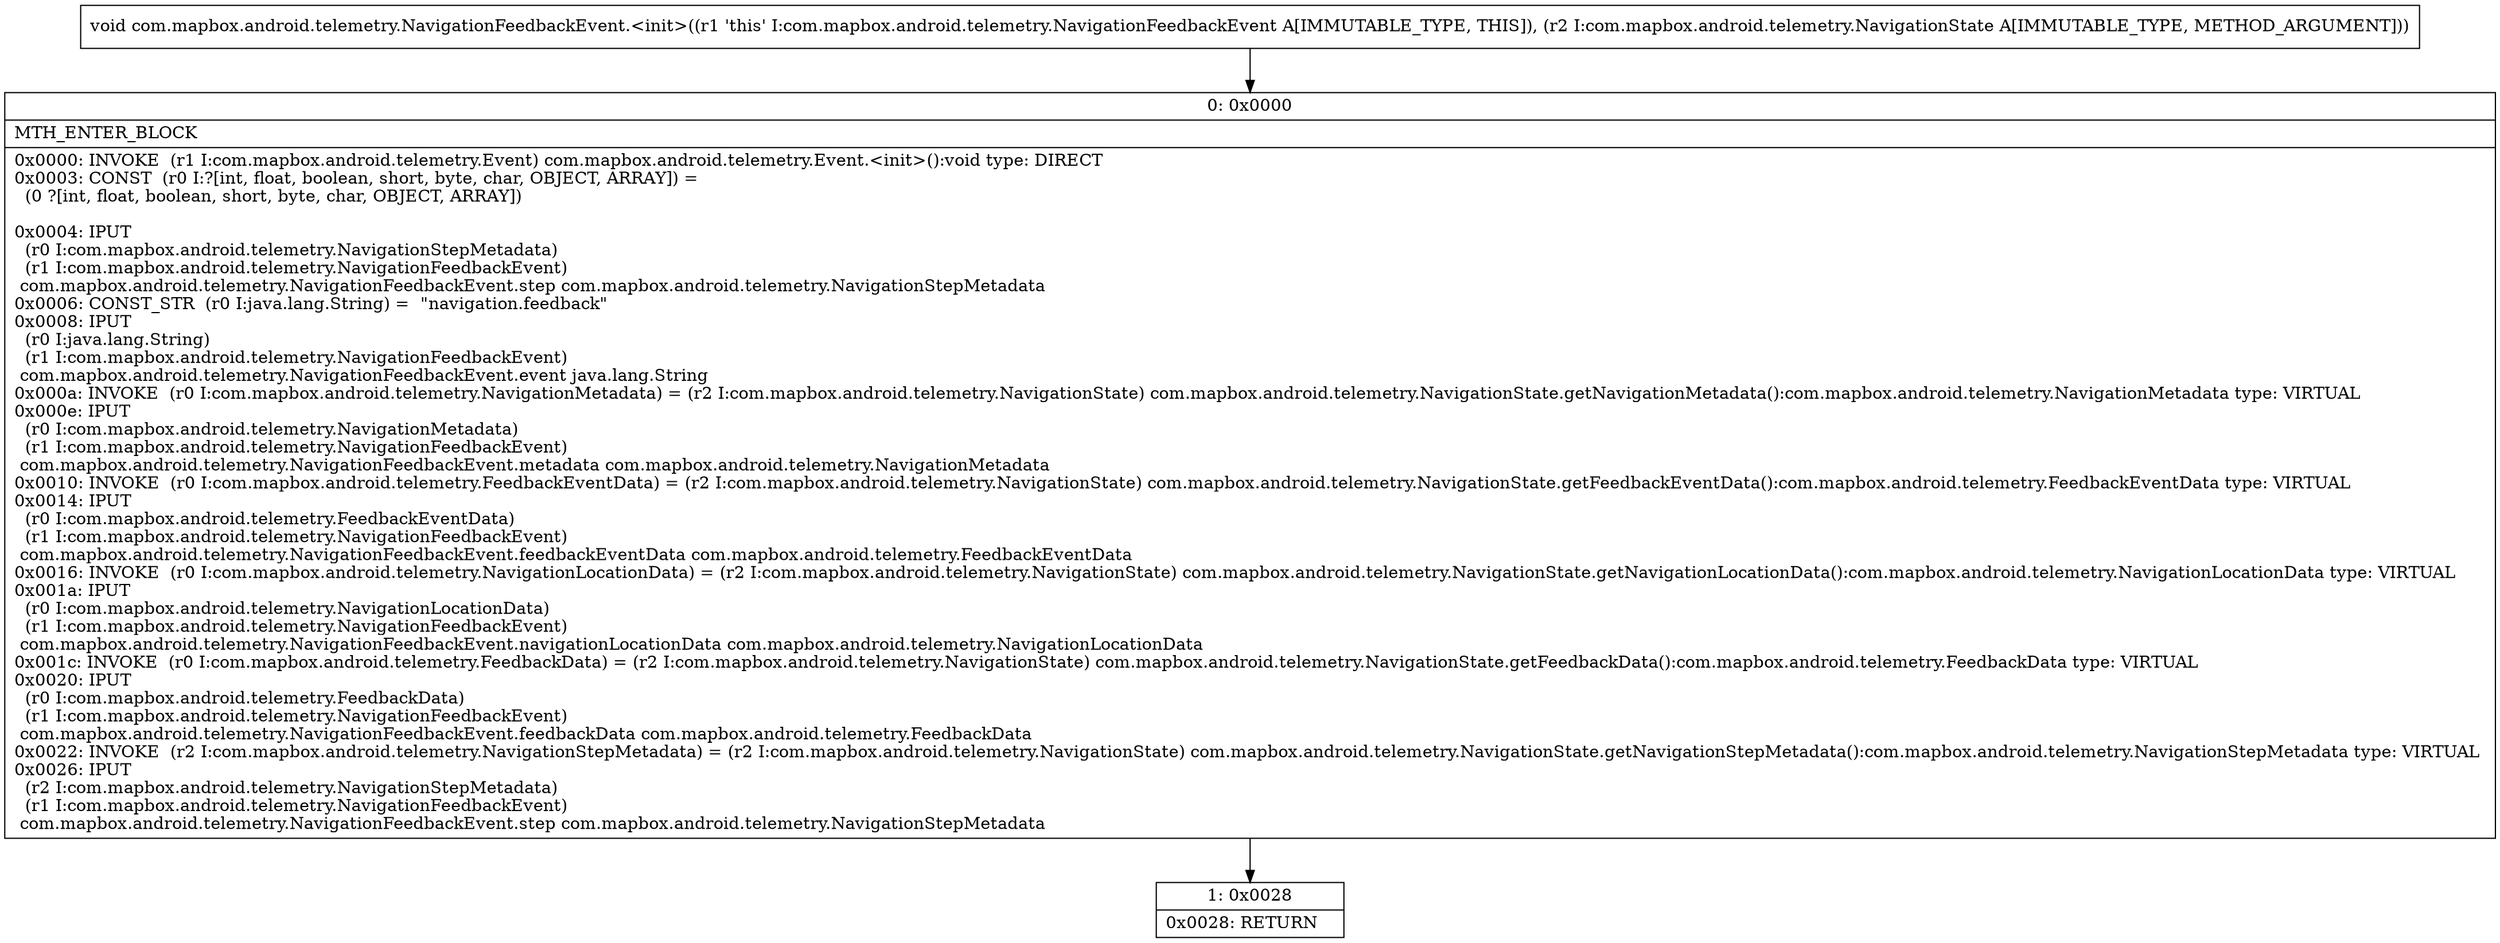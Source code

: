 digraph "CFG forcom.mapbox.android.telemetry.NavigationFeedbackEvent.\<init\>(Lcom\/mapbox\/android\/telemetry\/NavigationState;)V" {
Node_0 [shape=record,label="{0\:\ 0x0000|MTH_ENTER_BLOCK\l|0x0000: INVOKE  (r1 I:com.mapbox.android.telemetry.Event) com.mapbox.android.telemetry.Event.\<init\>():void type: DIRECT \l0x0003: CONST  (r0 I:?[int, float, boolean, short, byte, char, OBJECT, ARRAY]) = \l  (0 ?[int, float, boolean, short, byte, char, OBJECT, ARRAY])\l \l0x0004: IPUT  \l  (r0 I:com.mapbox.android.telemetry.NavigationStepMetadata)\l  (r1 I:com.mapbox.android.telemetry.NavigationFeedbackEvent)\l com.mapbox.android.telemetry.NavigationFeedbackEvent.step com.mapbox.android.telemetry.NavigationStepMetadata \l0x0006: CONST_STR  (r0 I:java.lang.String) =  \"navigation.feedback\" \l0x0008: IPUT  \l  (r0 I:java.lang.String)\l  (r1 I:com.mapbox.android.telemetry.NavigationFeedbackEvent)\l com.mapbox.android.telemetry.NavigationFeedbackEvent.event java.lang.String \l0x000a: INVOKE  (r0 I:com.mapbox.android.telemetry.NavigationMetadata) = (r2 I:com.mapbox.android.telemetry.NavigationState) com.mapbox.android.telemetry.NavigationState.getNavigationMetadata():com.mapbox.android.telemetry.NavigationMetadata type: VIRTUAL \l0x000e: IPUT  \l  (r0 I:com.mapbox.android.telemetry.NavigationMetadata)\l  (r1 I:com.mapbox.android.telemetry.NavigationFeedbackEvent)\l com.mapbox.android.telemetry.NavigationFeedbackEvent.metadata com.mapbox.android.telemetry.NavigationMetadata \l0x0010: INVOKE  (r0 I:com.mapbox.android.telemetry.FeedbackEventData) = (r2 I:com.mapbox.android.telemetry.NavigationState) com.mapbox.android.telemetry.NavigationState.getFeedbackEventData():com.mapbox.android.telemetry.FeedbackEventData type: VIRTUAL \l0x0014: IPUT  \l  (r0 I:com.mapbox.android.telemetry.FeedbackEventData)\l  (r1 I:com.mapbox.android.telemetry.NavigationFeedbackEvent)\l com.mapbox.android.telemetry.NavigationFeedbackEvent.feedbackEventData com.mapbox.android.telemetry.FeedbackEventData \l0x0016: INVOKE  (r0 I:com.mapbox.android.telemetry.NavigationLocationData) = (r2 I:com.mapbox.android.telemetry.NavigationState) com.mapbox.android.telemetry.NavigationState.getNavigationLocationData():com.mapbox.android.telemetry.NavigationLocationData type: VIRTUAL \l0x001a: IPUT  \l  (r0 I:com.mapbox.android.telemetry.NavigationLocationData)\l  (r1 I:com.mapbox.android.telemetry.NavigationFeedbackEvent)\l com.mapbox.android.telemetry.NavigationFeedbackEvent.navigationLocationData com.mapbox.android.telemetry.NavigationLocationData \l0x001c: INVOKE  (r0 I:com.mapbox.android.telemetry.FeedbackData) = (r2 I:com.mapbox.android.telemetry.NavigationState) com.mapbox.android.telemetry.NavigationState.getFeedbackData():com.mapbox.android.telemetry.FeedbackData type: VIRTUAL \l0x0020: IPUT  \l  (r0 I:com.mapbox.android.telemetry.FeedbackData)\l  (r1 I:com.mapbox.android.telemetry.NavigationFeedbackEvent)\l com.mapbox.android.telemetry.NavigationFeedbackEvent.feedbackData com.mapbox.android.telemetry.FeedbackData \l0x0022: INVOKE  (r2 I:com.mapbox.android.telemetry.NavigationStepMetadata) = (r2 I:com.mapbox.android.telemetry.NavigationState) com.mapbox.android.telemetry.NavigationState.getNavigationStepMetadata():com.mapbox.android.telemetry.NavigationStepMetadata type: VIRTUAL \l0x0026: IPUT  \l  (r2 I:com.mapbox.android.telemetry.NavigationStepMetadata)\l  (r1 I:com.mapbox.android.telemetry.NavigationFeedbackEvent)\l com.mapbox.android.telemetry.NavigationFeedbackEvent.step com.mapbox.android.telemetry.NavigationStepMetadata \l}"];
Node_1 [shape=record,label="{1\:\ 0x0028|0x0028: RETURN   \l}"];
MethodNode[shape=record,label="{void com.mapbox.android.telemetry.NavigationFeedbackEvent.\<init\>((r1 'this' I:com.mapbox.android.telemetry.NavigationFeedbackEvent A[IMMUTABLE_TYPE, THIS]), (r2 I:com.mapbox.android.telemetry.NavigationState A[IMMUTABLE_TYPE, METHOD_ARGUMENT])) }"];
MethodNode -> Node_0;
Node_0 -> Node_1;
}


